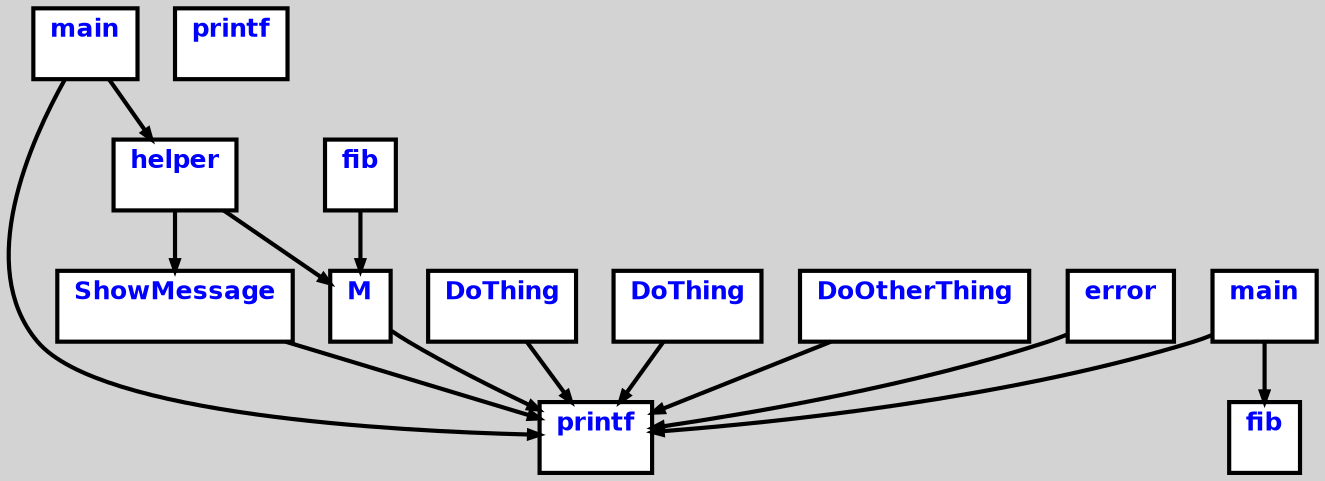 digraph G {
ordering=out;
ranksep=.4;
bgcolor="lightgrey";  node [shape=box, fixedsize=false, fontsize=12, fontname="Helvetica-bold", fontcolor="blue"
width=.25, height=.25, color="black", fillcolor="white", style="filled, solid, bold"];

edge [arrowsize=.5, color="black", style="bold"]
    n0000120A74922060 [label="fib\n "]
    n0000120A74922480 [label="printf\n "]
    n0000120A74922720 [label="main\n "]
    n0000120A74922720 -> n0000120A74922480
    n0000120A74922720 -> n0000120A74922060
    n0000120A74922D80 [label="ShowMessage\n "]
    n0000120A74922D80 -> n0000120A74922480
    n0000120A749230E0 [label="DoThing\n "]
    n0000120A749230E0 -> n0000120A74922480
    n0000120A74923440 [label="DoThing\n "]
    n0000120A74923440 -> n0000120A74922480
    n0000120A749236E0 [label="DoOtherThing\n "]
    n0000120A749236E0 -> n0000120A74922480
    n0000120A74923A40 [label="helper\n "]
    n0000120A74923A40 -> n0000120A74922D80
    n0000120A74923A40 -> n0000120A749250C0
    n0000120A749243A0 [label="fib\n "]
    n0000120A749243A0 -> n0000120A749250C0
    n0000120A749250C0 [label="M\n "]
    n0000120A749250C0 -> n0000120A74922480
    n0000120A749253C0 [label="error\n "]
    n0000120A749253C0 -> n0000120A74922480
    n0000120A749256C0 [label="printf\n "]
    n0000120A74926B60 [label="main\n "]
    n0000120A74926B60 -> n0000120A74922480
    n0000120A74926B60 -> n0000120A74923A40
}
